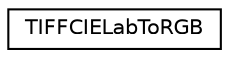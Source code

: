 digraph "Graphical Class Hierarchy"
{
  edge [fontname="Helvetica",fontsize="10",labelfontname="Helvetica",labelfontsize="10"];
  node [fontname="Helvetica",fontsize="10",shape=record];
  rankdir="LR";
  Node1 [label="TIFFCIELabToRGB",height=0.2,width=0.4,color="black", fillcolor="white", style="filled",URL="$struct_t_i_f_f_c_i_e_lab_to_r_g_b.html"];
}
